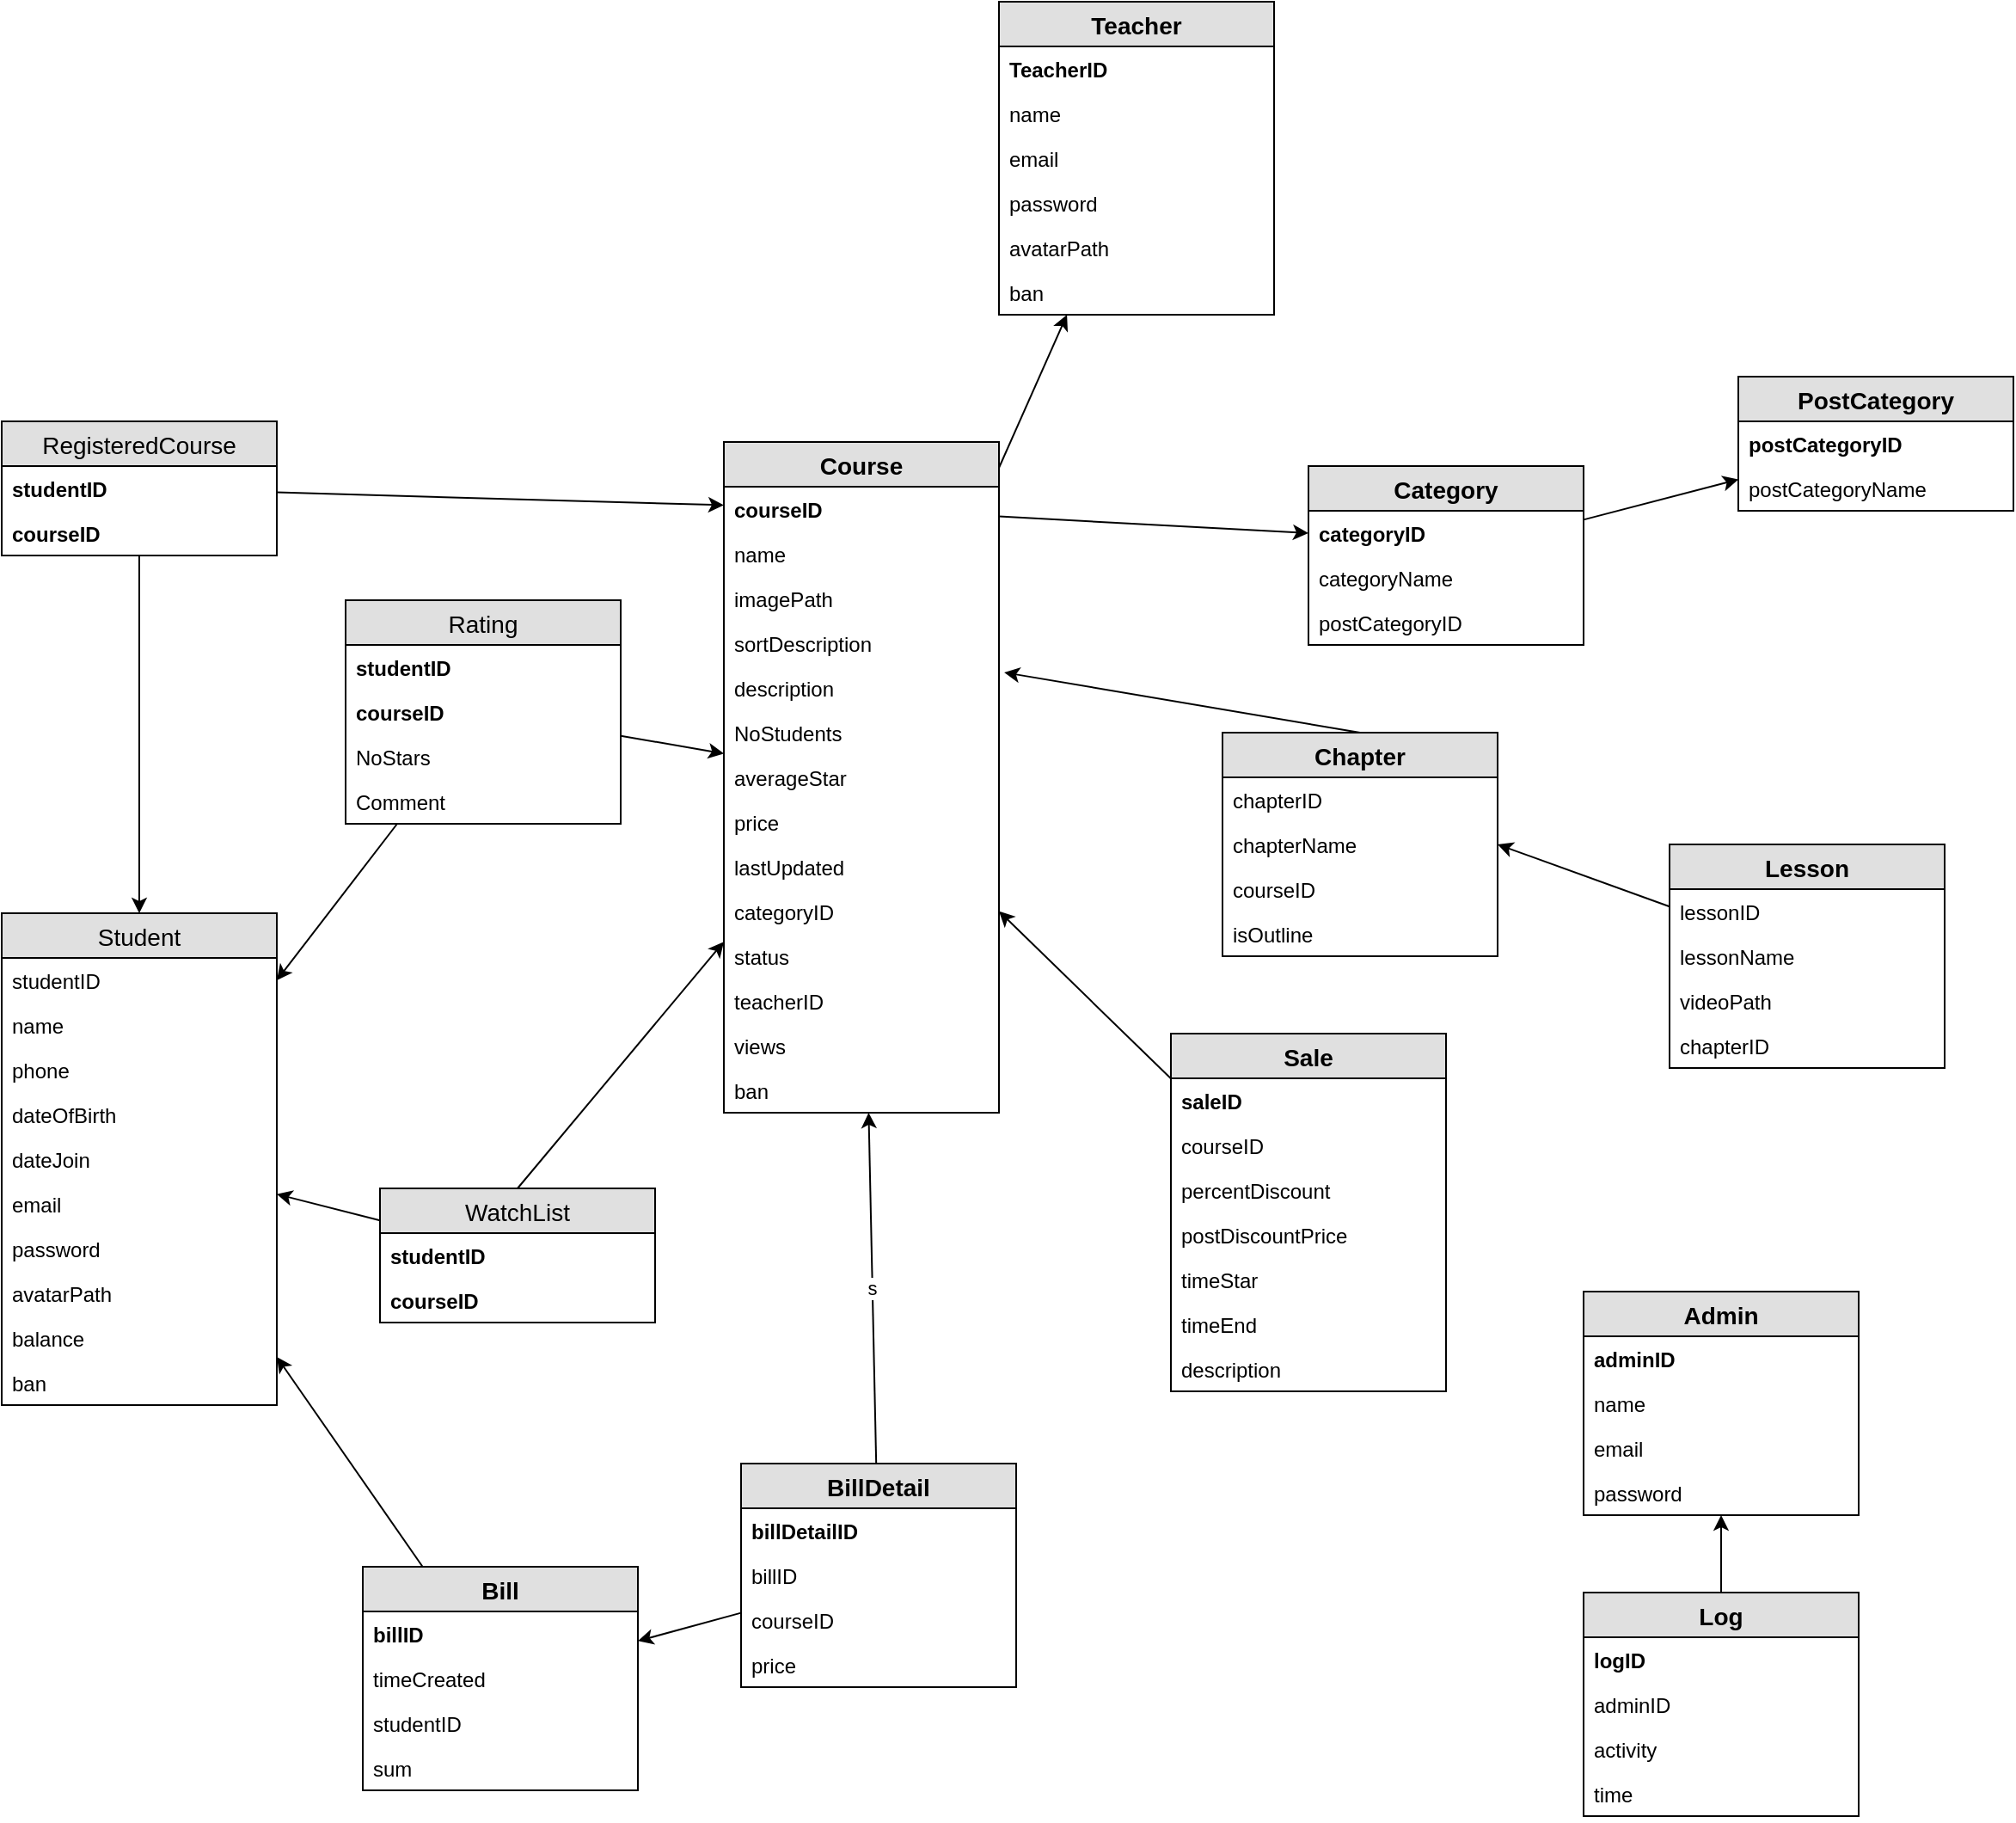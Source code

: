 <mxfile version="12.2.2" type="device" pages="1"><diagram id="BjtOX7Ecw7eZtCW84vaE" name="Page-1"><mxGraphModel dx="1922" dy="1892" grid="1" gridSize="10" guides="1" tooltips="1" connect="1" arrows="1" fold="1" page="1" pageScale="1" pageWidth="850" pageHeight="1100" math="0" shadow="0"><root><mxCell id="0"/><mxCell id="1" parent="0"/><mxCell id="QbO74h6PcBuWM0C75rqb-1" value="Course" style="swimlane;fontStyle=1;childLayout=stackLayout;horizontal=1;startSize=26;fillColor=#e0e0e0;horizontalStack=0;resizeParent=1;resizeParentMax=0;resizeLast=0;collapsible=1;marginBottom=0;swimlaneFillColor=#ffffff;align=center;fontSize=14;" parent="1" vertex="1"><mxGeometry x="290" y="16" width="160" height="390" as="geometry"/></mxCell><mxCell id="QbO74h6PcBuWM0C75rqb-2" value="courseID" style="text;strokeColor=none;fillColor=none;spacingLeft=4;spacingRight=4;overflow=hidden;rotatable=0;points=[[0,0.5],[1,0.5]];portConstraint=eastwest;fontSize=12;fontStyle=1" parent="QbO74h6PcBuWM0C75rqb-1" vertex="1"><mxGeometry y="26" width="160" height="26" as="geometry"/></mxCell><mxCell id="QbO74h6PcBuWM0C75rqb-3" value="name" style="text;strokeColor=none;fillColor=none;spacingLeft=4;spacingRight=4;overflow=hidden;rotatable=0;points=[[0,0.5],[1,0.5]];portConstraint=eastwest;fontSize=12;" parent="QbO74h6PcBuWM0C75rqb-1" vertex="1"><mxGeometry y="52" width="160" height="26" as="geometry"/></mxCell><mxCell id="QbO74h6PcBuWM0C75rqb-4" value="imagePath" style="text;strokeColor=none;fillColor=none;spacingLeft=4;spacingRight=4;overflow=hidden;rotatable=0;points=[[0,0.5],[1,0.5]];portConstraint=eastwest;fontSize=12;" parent="QbO74h6PcBuWM0C75rqb-1" vertex="1"><mxGeometry y="78" width="160" height="26" as="geometry"/></mxCell><mxCell id="QbO74h6PcBuWM0C75rqb-5" value="sortDescription" style="text;strokeColor=none;fillColor=none;spacingLeft=4;spacingRight=4;overflow=hidden;rotatable=0;points=[[0,0.5],[1,0.5]];portConstraint=eastwest;fontSize=12;" parent="QbO74h6PcBuWM0C75rqb-1" vertex="1"><mxGeometry y="104" width="160" height="26" as="geometry"/></mxCell><mxCell id="QbO74h6PcBuWM0C75rqb-6" value="description" style="text;strokeColor=none;fillColor=none;spacingLeft=4;spacingRight=4;overflow=hidden;rotatable=0;points=[[0,0.5],[1,0.5]];portConstraint=eastwest;fontSize=12;" parent="QbO74h6PcBuWM0C75rqb-1" vertex="1"><mxGeometry y="130" width="160" height="26" as="geometry"/></mxCell><mxCell id="QbO74h6PcBuWM0C75rqb-7" value="NoStudents" style="text;strokeColor=none;fillColor=none;spacingLeft=4;spacingRight=4;overflow=hidden;rotatable=0;points=[[0,0.5],[1,0.5]];portConstraint=eastwest;fontSize=12;" parent="QbO74h6PcBuWM0C75rqb-1" vertex="1"><mxGeometry y="156" width="160" height="26" as="geometry"/></mxCell><mxCell id="QbO74h6PcBuWM0C75rqb-21" value="averageStar" style="text;strokeColor=none;fillColor=none;spacingLeft=4;spacingRight=4;overflow=hidden;rotatable=0;points=[[0,0.5],[1,0.5]];portConstraint=eastwest;fontSize=12;" parent="QbO74h6PcBuWM0C75rqb-1" vertex="1"><mxGeometry y="182" width="160" height="26" as="geometry"/></mxCell><mxCell id="QbO74h6PcBuWM0C75rqb-22" value="price" style="text;strokeColor=none;fillColor=none;spacingLeft=4;spacingRight=4;overflow=hidden;rotatable=0;points=[[0,0.5],[1,0.5]];portConstraint=eastwest;fontSize=12;" parent="QbO74h6PcBuWM0C75rqb-1" vertex="1"><mxGeometry y="208" width="160" height="26" as="geometry"/></mxCell><mxCell id="QbO74h6PcBuWM0C75rqb-23" value="lastUpdated" style="text;strokeColor=none;fillColor=none;spacingLeft=4;spacingRight=4;overflow=hidden;rotatable=0;points=[[0,0.5],[1,0.5]];portConstraint=eastwest;fontSize=12;" parent="QbO74h6PcBuWM0C75rqb-1" vertex="1"><mxGeometry y="234" width="160" height="26" as="geometry"/></mxCell><mxCell id="QbO74h6PcBuWM0C75rqb-28" value="categoryID" style="text;strokeColor=none;fillColor=none;spacingLeft=4;spacingRight=4;overflow=hidden;rotatable=0;points=[[0,0.5],[1,0.5]];portConstraint=eastwest;fontSize=12;" parent="QbO74h6PcBuWM0C75rqb-1" vertex="1"><mxGeometry y="260" width="160" height="26" as="geometry"/></mxCell><mxCell id="QbO74h6PcBuWM0C75rqb-75" value="status" style="text;strokeColor=none;fillColor=none;spacingLeft=4;spacingRight=4;overflow=hidden;rotatable=0;points=[[0,0.5],[1,0.5]];portConstraint=eastwest;fontSize=12;" parent="QbO74h6PcBuWM0C75rqb-1" vertex="1"><mxGeometry y="286" width="160" height="26" as="geometry"/></mxCell><mxCell id="0sFJUOGkSL2eZjoK3us1-1" value="teacherID" style="text;strokeColor=none;fillColor=none;spacingLeft=4;spacingRight=4;overflow=hidden;rotatable=0;points=[[0,0.5],[1,0.5]];portConstraint=eastwest;fontSize=12;" parent="QbO74h6PcBuWM0C75rqb-1" vertex="1"><mxGeometry y="312" width="160" height="26" as="geometry"/></mxCell><mxCell id="Gz4RFf3WGkretTzRUG_r-1" value="views" style="text;strokeColor=none;fillColor=none;spacingLeft=4;spacingRight=4;overflow=hidden;rotatable=0;points=[[0,0.5],[1,0.5]];portConstraint=eastwest;fontSize=12;" parent="QbO74h6PcBuWM0C75rqb-1" vertex="1"><mxGeometry y="338" width="160" height="26" as="geometry"/></mxCell><mxCell id="CBer4gzHRK5CU6KNYX0P-2" value="ban" style="text;strokeColor=none;fillColor=none;spacingLeft=4;spacingRight=4;overflow=hidden;rotatable=0;points=[[0,0.5],[1,0.5]];portConstraint=eastwest;fontSize=12;" vertex="1" parent="QbO74h6PcBuWM0C75rqb-1"><mxGeometry y="364" width="160" height="26" as="geometry"/></mxCell><mxCell id="QbO74h6PcBuWM0C75rqb-24" value="Category" style="swimlane;fontStyle=1;childLayout=stackLayout;horizontal=1;startSize=26;fillColor=#e0e0e0;horizontalStack=0;resizeParent=1;resizeParentMax=0;resizeLast=0;collapsible=1;marginBottom=0;swimlaneFillColor=#ffffff;align=center;fontSize=14;" parent="1" vertex="1"><mxGeometry x="630" y="30" width="160" height="104" as="geometry"/></mxCell><mxCell id="QbO74h6PcBuWM0C75rqb-25" value="categoryID" style="text;strokeColor=none;fillColor=none;spacingLeft=4;spacingRight=4;overflow=hidden;rotatable=0;points=[[0,0.5],[1,0.5]];portConstraint=eastwest;fontSize=12;fontStyle=1" parent="QbO74h6PcBuWM0C75rqb-24" vertex="1"><mxGeometry y="26" width="160" height="26" as="geometry"/></mxCell><mxCell id="QbO74h6PcBuWM0C75rqb-26" value="categoryName" style="text;strokeColor=none;fillColor=none;spacingLeft=4;spacingRight=4;overflow=hidden;rotatable=0;points=[[0,0.5],[1,0.5]];portConstraint=eastwest;fontSize=12;" parent="QbO74h6PcBuWM0C75rqb-24" vertex="1"><mxGeometry y="52" width="160" height="26" as="geometry"/></mxCell><mxCell id="_YXeD7EzH2MAXko3dllS-5" value="postCategoryID" style="text;strokeColor=none;fillColor=none;spacingLeft=4;spacingRight=4;overflow=hidden;rotatable=0;points=[[0,0.5],[1,0.5]];portConstraint=eastwest;fontSize=12;fontStyle=0" parent="QbO74h6PcBuWM0C75rqb-24" vertex="1"><mxGeometry y="78" width="160" height="26" as="geometry"/></mxCell><mxCell id="QbO74h6PcBuWM0C75rqb-29" value="" style="endArrow=classic;html=1;entryX=0;entryY=0.5;entryDx=0;entryDy=0;" parent="1" source="QbO74h6PcBuWM0C75rqb-2" target="QbO74h6PcBuWM0C75rqb-25" edge="1"><mxGeometry width="50" height="50" relative="1" as="geometry"><mxPoint x="10" y="430" as="sourcePoint"/><mxPoint x="60" y="380" as="targetPoint"/></mxGeometry></mxCell><mxCell id="QbO74h6PcBuWM0C75rqb-30" value="Lesson" style="swimlane;fontStyle=1;childLayout=stackLayout;horizontal=1;startSize=26;fillColor=#e0e0e0;horizontalStack=0;resizeParent=1;resizeParentMax=0;resizeLast=0;collapsible=1;marginBottom=0;swimlaneFillColor=#ffffff;align=center;fontSize=14;" parent="1" vertex="1"><mxGeometry x="840" y="250" width="160" height="130" as="geometry"/></mxCell><mxCell id="QbO74h6PcBuWM0C75rqb-31" value="lessonID" style="text;strokeColor=none;fillColor=none;spacingLeft=4;spacingRight=4;overflow=hidden;rotatable=0;points=[[0,0.5],[1,0.5]];portConstraint=eastwest;fontSize=12;" parent="QbO74h6PcBuWM0C75rqb-30" vertex="1"><mxGeometry y="26" width="160" height="26" as="geometry"/></mxCell><mxCell id="QbO74h6PcBuWM0C75rqb-33" value="lessonName" style="text;strokeColor=none;fillColor=none;spacingLeft=4;spacingRight=4;overflow=hidden;rotatable=0;points=[[0,0.5],[1,0.5]];portConstraint=eastwest;fontSize=12;" parent="QbO74h6PcBuWM0C75rqb-30" vertex="1"><mxGeometry y="52" width="160" height="26" as="geometry"/></mxCell><mxCell id="o0iuP3jE3Crp00JVbzxX-5" value="videoPath" style="text;strokeColor=none;fillColor=none;spacingLeft=4;spacingRight=4;overflow=hidden;rotatable=0;points=[[0,0.5],[1,0.5]];portConstraint=eastwest;fontSize=12;" parent="QbO74h6PcBuWM0C75rqb-30" vertex="1"><mxGeometry y="78" width="160" height="26" as="geometry"/></mxCell><mxCell id="QbO74h6PcBuWM0C75rqb-42" value="chapterID" style="text;strokeColor=none;fillColor=none;spacingLeft=4;spacingRight=4;overflow=hidden;rotatable=0;points=[[0,0.5],[1,0.5]];portConstraint=eastwest;fontSize=12;" parent="QbO74h6PcBuWM0C75rqb-30" vertex="1"><mxGeometry y="104" width="160" height="26" as="geometry"/></mxCell><mxCell id="QbO74h6PcBuWM0C75rqb-35" value="Chapter" style="swimlane;fontStyle=1;childLayout=stackLayout;horizontal=1;startSize=26;fillColor=#e0e0e0;horizontalStack=0;resizeParent=1;resizeParentMax=0;resizeLast=0;collapsible=1;marginBottom=0;swimlaneFillColor=#ffffff;align=center;fontSize=14;" parent="1" vertex="1"><mxGeometry x="580" y="185" width="160" height="130" as="geometry"/></mxCell><mxCell id="QbO74h6PcBuWM0C75rqb-36" value="chapterID" style="text;strokeColor=none;fillColor=none;spacingLeft=4;spacingRight=4;overflow=hidden;rotatable=0;points=[[0,0.5],[1,0.5]];portConstraint=eastwest;fontSize=12;" parent="QbO74h6PcBuWM0C75rqb-35" vertex="1"><mxGeometry y="26" width="160" height="26" as="geometry"/></mxCell><mxCell id="QbO74h6PcBuWM0C75rqb-37" value="chapterName" style="text;strokeColor=none;fillColor=none;spacingLeft=4;spacingRight=4;overflow=hidden;rotatable=0;points=[[0,0.5],[1,0.5]];portConstraint=eastwest;fontSize=12;" parent="QbO74h6PcBuWM0C75rqb-35" vertex="1"><mxGeometry y="52" width="160" height="26" as="geometry"/></mxCell><mxCell id="QbO74h6PcBuWM0C75rqb-43" value="courseID" style="text;strokeColor=none;fillColor=none;spacingLeft=4;spacingRight=4;overflow=hidden;rotatable=0;points=[[0,0.5],[1,0.5]];portConstraint=eastwest;fontSize=12;" parent="QbO74h6PcBuWM0C75rqb-35" vertex="1"><mxGeometry y="78" width="160" height="26" as="geometry"/></mxCell><mxCell id="QbO74h6PcBuWM0C75rqb-38" value="isOutline" style="text;strokeColor=none;fillColor=none;spacingLeft=4;spacingRight=4;overflow=hidden;rotatable=0;points=[[0,0.5],[1,0.5]];portConstraint=eastwest;fontSize=12;" parent="QbO74h6PcBuWM0C75rqb-35" vertex="1"><mxGeometry y="104" width="160" height="26" as="geometry"/></mxCell><mxCell id="QbO74h6PcBuWM0C75rqb-40" value="" style="endArrow=classic;html=1;entryX=1.019;entryY=1.154;entryDx=0;entryDy=0;entryPerimeter=0;exitX=0.5;exitY=0;exitDx=0;exitDy=0;" parent="1" source="QbO74h6PcBuWM0C75rqb-35" target="QbO74h6PcBuWM0C75rqb-5" edge="1"><mxGeometry width="50" height="50" relative="1" as="geometry"><mxPoint x="310" y="510" as="sourcePoint"/><mxPoint x="360" y="460" as="targetPoint"/></mxGeometry></mxCell><mxCell id="QbO74h6PcBuWM0C75rqb-44" value="" style="endArrow=classic;html=1;entryX=1;entryY=0.5;entryDx=0;entryDy=0;" parent="1" source="QbO74h6PcBuWM0C75rqb-30" target="QbO74h6PcBuWM0C75rqb-37" edge="1"><mxGeometry width="50" height="50" relative="1" as="geometry"><mxPoint x="730" y="520" as="sourcePoint"/><mxPoint x="780" y="470" as="targetPoint"/></mxGeometry></mxCell><mxCell id="QbO74h6PcBuWM0C75rqb-45" value="Student" style="swimlane;fontStyle=0;childLayout=stackLayout;horizontal=1;startSize=26;fillColor=#e0e0e0;horizontalStack=0;resizeParent=1;resizeParentMax=0;resizeLast=0;collapsible=1;marginBottom=0;swimlaneFillColor=#ffffff;align=center;fontSize=14;" parent="1" vertex="1"><mxGeometry x="-130" y="290" width="160" height="286" as="geometry"/></mxCell><mxCell id="QbO74h6PcBuWM0C75rqb-46" value="studentID" style="text;strokeColor=none;fillColor=none;spacingLeft=4;spacingRight=4;overflow=hidden;rotatable=0;points=[[0,0.5],[1,0.5]];portConstraint=eastwest;fontSize=12;fontStyle=0" parent="QbO74h6PcBuWM0C75rqb-45" vertex="1"><mxGeometry y="26" width="160" height="26" as="geometry"/></mxCell><mxCell id="QbO74h6PcBuWM0C75rqb-54" value="name" style="text;strokeColor=none;fillColor=none;spacingLeft=4;spacingRight=4;overflow=hidden;rotatable=0;points=[[0,0.5],[1,0.5]];portConstraint=eastwest;fontSize=12;" parent="QbO74h6PcBuWM0C75rqb-45" vertex="1"><mxGeometry y="52" width="160" height="26" as="geometry"/></mxCell><mxCell id="AIcG3RmqjicMgdPF1wDT-1" value="phone" style="text;strokeColor=none;fillColor=none;spacingLeft=4;spacingRight=4;overflow=hidden;rotatable=0;points=[[0,0.5],[1,0.5]];portConstraint=eastwest;fontSize=12;" parent="QbO74h6PcBuWM0C75rqb-45" vertex="1"><mxGeometry y="78" width="160" height="26" as="geometry"/></mxCell><mxCell id="AIcG3RmqjicMgdPF1wDT-2" value="dateOfBirth" style="text;strokeColor=none;fillColor=none;spacingLeft=4;spacingRight=4;overflow=hidden;rotatable=0;points=[[0,0.5],[1,0.5]];portConstraint=eastwest;fontSize=12;" parent="QbO74h6PcBuWM0C75rqb-45" vertex="1"><mxGeometry y="104" width="160" height="26" as="geometry"/></mxCell><mxCell id="AIcG3RmqjicMgdPF1wDT-3" value="dateJoin" style="text;strokeColor=none;fillColor=none;spacingLeft=4;spacingRight=4;overflow=hidden;rotatable=0;points=[[0,0.5],[1,0.5]];portConstraint=eastwest;fontSize=12;" parent="QbO74h6PcBuWM0C75rqb-45" vertex="1"><mxGeometry y="130" width="160" height="26" as="geometry"/></mxCell><mxCell id="QbO74h6PcBuWM0C75rqb-47" value="email" style="text;strokeColor=none;fillColor=none;spacingLeft=4;spacingRight=4;overflow=hidden;rotatable=0;points=[[0,0.5],[1,0.5]];portConstraint=eastwest;fontSize=12;" parent="QbO74h6PcBuWM0C75rqb-45" vertex="1"><mxGeometry y="156" width="160" height="26" as="geometry"/></mxCell><mxCell id="QbO74h6PcBuWM0C75rqb-48" value="password" style="text;strokeColor=none;fillColor=none;spacingLeft=4;spacingRight=4;overflow=hidden;rotatable=0;points=[[0,0.5],[1,0.5]];portConstraint=eastwest;fontSize=12;" parent="QbO74h6PcBuWM0C75rqb-45" vertex="1"><mxGeometry y="182" width="160" height="26" as="geometry"/></mxCell><mxCell id="QbO74h6PcBuWM0C75rqb-88" value="avatarPath" style="text;strokeColor=none;fillColor=none;spacingLeft=4;spacingRight=4;overflow=hidden;rotatable=0;points=[[0,0.5],[1,0.5]];portConstraint=eastwest;fontSize=12;" parent="QbO74h6PcBuWM0C75rqb-45" vertex="1"><mxGeometry y="208" width="160" height="26" as="geometry"/></mxCell><mxCell id="QbO74h6PcBuWM0C75rqb-77" value="balance" style="text;strokeColor=none;fillColor=none;spacingLeft=4;spacingRight=4;overflow=hidden;rotatable=0;points=[[0,0.5],[1,0.5]];portConstraint=eastwest;fontSize=12;" parent="QbO74h6PcBuWM0C75rqb-45" vertex="1"><mxGeometry y="234" width="160" height="26" as="geometry"/></mxCell><mxCell id="CBer4gzHRK5CU6KNYX0P-1" value="ban" style="text;strokeColor=none;fillColor=none;spacingLeft=4;spacingRight=4;overflow=hidden;rotatable=0;points=[[0,0.5],[1,0.5]];portConstraint=eastwest;fontSize=12;" vertex="1" parent="QbO74h6PcBuWM0C75rqb-45"><mxGeometry y="260" width="160" height="26" as="geometry"/></mxCell><mxCell id="QbO74h6PcBuWM0C75rqb-49" value="RegisteredCourse" style="swimlane;fontStyle=0;childLayout=stackLayout;horizontal=1;startSize=26;fillColor=#e0e0e0;horizontalStack=0;resizeParent=1;resizeParentMax=0;resizeLast=0;collapsible=1;marginBottom=0;swimlaneFillColor=#ffffff;align=center;fontSize=14;" parent="1" vertex="1"><mxGeometry x="-130" y="4" width="160" height="78" as="geometry"/></mxCell><mxCell id="QbO74h6PcBuWM0C75rqb-50" value="studentID" style="text;strokeColor=none;fillColor=none;spacingLeft=4;spacingRight=4;overflow=hidden;rotatable=0;points=[[0,0.5],[1,0.5]];portConstraint=eastwest;fontSize=12;fontStyle=1" parent="QbO74h6PcBuWM0C75rqb-49" vertex="1"><mxGeometry y="26" width="160" height="26" as="geometry"/></mxCell><mxCell id="QbO74h6PcBuWM0C75rqb-51" value="courseID" style="text;strokeColor=none;fillColor=none;spacingLeft=4;spacingRight=4;overflow=hidden;rotatable=0;points=[[0,0.5],[1,0.5]];portConstraint=eastwest;fontSize=12;fontStyle=1" parent="QbO74h6PcBuWM0C75rqb-49" vertex="1"><mxGeometry y="52" width="160" height="26" as="geometry"/></mxCell><mxCell id="QbO74h6PcBuWM0C75rqb-56" value="" style="endArrow=classic;html=1;" parent="1" source="QbO74h6PcBuWM0C75rqb-49" target="QbO74h6PcBuWM0C75rqb-45" edge="1"><mxGeometry width="50" height="50" relative="1" as="geometry"><mxPoint x="-40" y="300" as="sourcePoint"/><mxPoint x="10" y="250" as="targetPoint"/></mxGeometry></mxCell><mxCell id="QbO74h6PcBuWM0C75rqb-57" value="" style="endArrow=classic;html=1;" parent="1" source="QbO74h6PcBuWM0C75rqb-50" target="QbO74h6PcBuWM0C75rqb-2" edge="1"><mxGeometry width="50" height="50" relative="1" as="geometry"><mxPoint x="-210" y="250" as="sourcePoint"/><mxPoint x="-160" y="200" as="targetPoint"/></mxGeometry></mxCell><mxCell id="QbO74h6PcBuWM0C75rqb-60" value="WatchList" style="swimlane;fontStyle=0;childLayout=stackLayout;horizontal=1;startSize=26;fillColor=#e0e0e0;horizontalStack=0;resizeParent=1;resizeParentMax=0;resizeLast=0;collapsible=1;marginBottom=0;swimlaneFillColor=#ffffff;align=center;fontSize=14;" parent="1" vertex="1"><mxGeometry x="90" y="450" width="160" height="78" as="geometry"/></mxCell><mxCell id="QbO74h6PcBuWM0C75rqb-61" value="studentID" style="text;strokeColor=none;fillColor=none;spacingLeft=4;spacingRight=4;overflow=hidden;rotatable=0;points=[[0,0.5],[1,0.5]];portConstraint=eastwest;fontSize=12;fontStyle=1" parent="QbO74h6PcBuWM0C75rqb-60" vertex="1"><mxGeometry y="26" width="160" height="26" as="geometry"/></mxCell><mxCell id="QbO74h6PcBuWM0C75rqb-62" value="courseID" style="text;strokeColor=none;fillColor=none;spacingLeft=4;spacingRight=4;overflow=hidden;rotatable=0;points=[[0,0.5],[1,0.5]];portConstraint=eastwest;fontSize=12;fontStyle=1" parent="QbO74h6PcBuWM0C75rqb-60" vertex="1"><mxGeometry y="52" width="160" height="26" as="geometry"/></mxCell><mxCell id="QbO74h6PcBuWM0C75rqb-64" value="" style="endArrow=classic;html=1;" parent="1" source="QbO74h6PcBuWM0C75rqb-60" target="QbO74h6PcBuWM0C75rqb-45" edge="1"><mxGeometry width="50" height="50" relative="1" as="geometry"><mxPoint x="30" y="600" as="sourcePoint"/><mxPoint x="80" y="550" as="targetPoint"/></mxGeometry></mxCell><mxCell id="QbO74h6PcBuWM0C75rqb-65" value="" style="endArrow=classic;html=1;exitX=0.5;exitY=0;exitDx=0;exitDy=0;" parent="1" source="QbO74h6PcBuWM0C75rqb-60" target="QbO74h6PcBuWM0C75rqb-1" edge="1"><mxGeometry width="50" height="50" relative="1" as="geometry"><mxPoint x="-30" y="660" as="sourcePoint"/><mxPoint x="20" y="610" as="targetPoint"/></mxGeometry></mxCell><mxCell id="QbO74h6PcBuWM0C75rqb-68" value="Sale" style="swimlane;fontStyle=1;childLayout=stackLayout;horizontal=1;startSize=26;fillColor=#e0e0e0;horizontalStack=0;resizeParent=1;resizeParentMax=0;resizeLast=0;collapsible=1;marginBottom=0;swimlaneFillColor=#ffffff;align=center;fontSize=14;" parent="1" vertex="1"><mxGeometry x="550" y="360" width="160" height="208" as="geometry"/></mxCell><mxCell id="QbO74h6PcBuWM0C75rqb-69" value="saleID" style="text;strokeColor=none;fillColor=none;spacingLeft=4;spacingRight=4;overflow=hidden;rotatable=0;points=[[0,0.5],[1,0.5]];portConstraint=eastwest;fontSize=12;fontStyle=1" parent="QbO74h6PcBuWM0C75rqb-68" vertex="1"><mxGeometry y="26" width="160" height="26" as="geometry"/></mxCell><mxCell id="QbO74h6PcBuWM0C75rqb-70" value="courseID" style="text;strokeColor=none;fillColor=none;spacingLeft=4;spacingRight=4;overflow=hidden;rotatable=0;points=[[0,0.5],[1,0.5]];portConstraint=eastwest;fontSize=12;" parent="QbO74h6PcBuWM0C75rqb-68" vertex="1"><mxGeometry y="52" width="160" height="26" as="geometry"/></mxCell><mxCell id="QbO74h6PcBuWM0C75rqb-71" value="percentDiscount" style="text;strokeColor=none;fillColor=none;spacingLeft=4;spacingRight=4;overflow=hidden;rotatable=0;points=[[0,0.5],[1,0.5]];portConstraint=eastwest;fontSize=12;" parent="QbO74h6PcBuWM0C75rqb-68" vertex="1"><mxGeometry y="78" width="160" height="26" as="geometry"/></mxCell><mxCell id="QbO74h6PcBuWM0C75rqb-72" value="postDiscountPrice" style="text;strokeColor=none;fillColor=none;spacingLeft=4;spacingRight=4;overflow=hidden;rotatable=0;points=[[0,0.5],[1,0.5]];portConstraint=eastwest;fontSize=12;" parent="QbO74h6PcBuWM0C75rqb-68" vertex="1"><mxGeometry y="104" width="160" height="26" as="geometry"/></mxCell><mxCell id="QbO74h6PcBuWM0C75rqb-73" value="timeStar" style="text;strokeColor=none;fillColor=none;spacingLeft=4;spacingRight=4;overflow=hidden;rotatable=0;points=[[0,0.5],[1,0.5]];portConstraint=eastwest;fontSize=12;" parent="QbO74h6PcBuWM0C75rqb-68" vertex="1"><mxGeometry y="130" width="160" height="26" as="geometry"/></mxCell><mxCell id="o0iuP3jE3Crp00JVbzxX-4" value="timeEnd" style="text;strokeColor=none;fillColor=none;spacingLeft=4;spacingRight=4;overflow=hidden;rotatable=0;points=[[0,0.5],[1,0.5]];portConstraint=eastwest;fontSize=12;" parent="QbO74h6PcBuWM0C75rqb-68" vertex="1"><mxGeometry y="156" width="160" height="26" as="geometry"/></mxCell><mxCell id="o0iuP3jE3Crp00JVbzxX-3" value="description" style="text;strokeColor=none;fillColor=none;spacingLeft=4;spacingRight=4;overflow=hidden;rotatable=0;points=[[0,0.5],[1,0.5]];portConstraint=eastwest;fontSize=12;" parent="QbO74h6PcBuWM0C75rqb-68" vertex="1"><mxGeometry y="182" width="160" height="26" as="geometry"/></mxCell><mxCell id="QbO74h6PcBuWM0C75rqb-78" value="Bill" style="swimlane;fontStyle=1;childLayout=stackLayout;horizontal=1;startSize=26;fillColor=#e0e0e0;horizontalStack=0;resizeParent=1;resizeParentMax=0;resizeLast=0;collapsible=1;marginBottom=0;swimlaneFillColor=#ffffff;align=center;fontSize=14;" parent="1" vertex="1"><mxGeometry x="80" y="670" width="160" height="130" as="geometry"/></mxCell><mxCell id="QbO74h6PcBuWM0C75rqb-79" value="billID" style="text;strokeColor=none;fillColor=none;spacingLeft=4;spacingRight=4;overflow=hidden;rotatable=0;points=[[0,0.5],[1,0.5]];portConstraint=eastwest;fontSize=12;fontStyle=1" parent="QbO74h6PcBuWM0C75rqb-78" vertex="1"><mxGeometry y="26" width="160" height="26" as="geometry"/></mxCell><mxCell id="QbO74h6PcBuWM0C75rqb-92" value="timeCreated" style="text;strokeColor=none;fillColor=none;spacingLeft=4;spacingRight=4;overflow=hidden;rotatable=0;points=[[0,0.5],[1,0.5]];portConstraint=eastwest;fontSize=12;" parent="QbO74h6PcBuWM0C75rqb-78" vertex="1"><mxGeometry y="52" width="160" height="26" as="geometry"/></mxCell><mxCell id="QbO74h6PcBuWM0C75rqb-90" value="studentID" style="text;strokeColor=none;fillColor=none;spacingLeft=4;spacingRight=4;overflow=hidden;rotatable=0;points=[[0,0.5],[1,0.5]];portConstraint=eastwest;fontSize=12;" parent="QbO74h6PcBuWM0C75rqb-78" vertex="1"><mxGeometry y="78" width="160" height="26" as="geometry"/></mxCell><mxCell id="QbO74h6PcBuWM0C75rqb-81" value="sum" style="text;strokeColor=none;fillColor=none;spacingLeft=4;spacingRight=4;overflow=hidden;rotatable=0;points=[[0,0.5],[1,0.5]];portConstraint=eastwest;fontSize=12;" parent="QbO74h6PcBuWM0C75rqb-78" vertex="1"><mxGeometry y="104" width="160" height="26" as="geometry"/></mxCell><mxCell id="QbO74h6PcBuWM0C75rqb-82" value="BillDetail" style="swimlane;fontStyle=1;childLayout=stackLayout;horizontal=1;startSize=26;fillColor=#e0e0e0;horizontalStack=0;resizeParent=1;resizeParentMax=0;resizeLast=0;collapsible=1;marginBottom=0;swimlaneFillColor=#ffffff;align=center;fontSize=14;" parent="1" vertex="1"><mxGeometry x="300" y="610" width="160" height="130" as="geometry"/></mxCell><mxCell id="QbO74h6PcBuWM0C75rqb-83" value="billDetailID" style="text;strokeColor=none;fillColor=none;spacingLeft=4;spacingRight=4;overflow=hidden;rotatable=0;points=[[0,0.5],[1,0.5]];portConstraint=eastwest;fontSize=12;fontStyle=1" parent="QbO74h6PcBuWM0C75rqb-82" vertex="1"><mxGeometry y="26" width="160" height="26" as="geometry"/></mxCell><mxCell id="_4IjoEx0vls4ha3UeZBi-29" value="billID" style="text;strokeColor=none;fillColor=none;spacingLeft=4;spacingRight=4;overflow=hidden;rotatable=0;points=[[0,0.5],[1,0.5]];portConstraint=eastwest;fontSize=12;" parent="QbO74h6PcBuWM0C75rqb-82" vertex="1"><mxGeometry y="52" width="160" height="26" as="geometry"/></mxCell><mxCell id="QbO74h6PcBuWM0C75rqb-85" value="courseID" style="text;strokeColor=none;fillColor=none;spacingLeft=4;spacingRight=4;overflow=hidden;rotatable=0;points=[[0,0.5],[1,0.5]];portConstraint=eastwest;fontSize=12;" parent="QbO74h6PcBuWM0C75rqb-82" vertex="1"><mxGeometry y="78" width="160" height="26" as="geometry"/></mxCell><mxCell id="QbO74h6PcBuWM0C75rqb-94" value="price" style="text;strokeColor=none;fillColor=none;spacingLeft=4;spacingRight=4;overflow=hidden;rotatable=0;points=[[0,0.5],[1,0.5]];portConstraint=eastwest;fontSize=12;" parent="QbO74h6PcBuWM0C75rqb-82" vertex="1"><mxGeometry y="104" width="160" height="26" as="geometry"/></mxCell><mxCell id="QbO74h6PcBuWM0C75rqb-93" value="" style="endArrow=classic;html=1;" parent="1" source="QbO74h6PcBuWM0C75rqb-78" target="QbO74h6PcBuWM0C75rqb-45" edge="1"><mxGeometry width="50" height="50" relative="1" as="geometry"><mxPoint x="-110" y="590" as="sourcePoint"/><mxPoint x="-60" y="540" as="targetPoint"/></mxGeometry></mxCell><mxCell id="_4IjoEx0vls4ha3UeZBi-1" value="Rating" style="swimlane;fontStyle=0;childLayout=stackLayout;horizontal=1;startSize=26;fillColor=#e0e0e0;horizontalStack=0;resizeParent=1;resizeParentMax=0;resizeLast=0;collapsible=1;marginBottom=0;swimlaneFillColor=#ffffff;align=center;fontSize=14;" parent="1" vertex="1"><mxGeometry x="70" y="108" width="160" height="130" as="geometry"/></mxCell><mxCell id="_4IjoEx0vls4ha3UeZBi-2" value="studentID" style="text;strokeColor=none;fillColor=none;spacingLeft=4;spacingRight=4;overflow=hidden;rotatable=0;points=[[0,0.5],[1,0.5]];portConstraint=eastwest;fontSize=12;fontStyle=1" parent="_4IjoEx0vls4ha3UeZBi-1" vertex="1"><mxGeometry y="26" width="160" height="26" as="geometry"/></mxCell><mxCell id="_4IjoEx0vls4ha3UeZBi-3" value="courseID" style="text;strokeColor=none;fillColor=none;spacingLeft=4;spacingRight=4;overflow=hidden;rotatable=0;points=[[0,0.5],[1,0.5]];portConstraint=eastwest;fontSize=12;fontStyle=1" parent="_4IjoEx0vls4ha3UeZBi-1" vertex="1"><mxGeometry y="52" width="160" height="26" as="geometry"/></mxCell><mxCell id="_4IjoEx0vls4ha3UeZBi-4" value="NoStars" style="text;strokeColor=none;fillColor=none;spacingLeft=4;spacingRight=4;overflow=hidden;rotatable=0;points=[[0,0.5],[1,0.5]];portConstraint=eastwest;fontSize=12;" parent="_4IjoEx0vls4ha3UeZBi-1" vertex="1"><mxGeometry y="78" width="160" height="26" as="geometry"/></mxCell><mxCell id="_4IjoEx0vls4ha3UeZBi-5" value="Comment" style="text;strokeColor=none;fillColor=none;spacingLeft=4;spacingRight=4;overflow=hidden;rotatable=0;points=[[0,0.5],[1,0.5]];portConstraint=eastwest;fontSize=12;" parent="_4IjoEx0vls4ha3UeZBi-1" vertex="1"><mxGeometry y="104" width="160" height="26" as="geometry"/></mxCell><mxCell id="_4IjoEx0vls4ha3UeZBi-6" value="" style="endArrow=classic;html=1;" parent="1" source="_4IjoEx0vls4ha3UeZBi-1" target="QbO74h6PcBuWM0C75rqb-45" edge="1"><mxGeometry width="50" height="50" relative="1" as="geometry"><mxPoint x="-40" y="144" as="sourcePoint"/><mxPoint x="-40" y="300" as="targetPoint"/></mxGeometry></mxCell><mxCell id="_4IjoEx0vls4ha3UeZBi-7" value="" style="endArrow=classic;html=1;" parent="1" source="_4IjoEx0vls4ha3UeZBi-1" target="QbO74h6PcBuWM0C75rqb-1" edge="1"><mxGeometry width="50" height="50" relative="1" as="geometry"><mxPoint x="101.176" y="248" as="sourcePoint"/><mxPoint x="40" y="315.6" as="targetPoint"/></mxGeometry></mxCell><mxCell id="_4IjoEx0vls4ha3UeZBi-8" value="Teacher" style="swimlane;fontStyle=1;childLayout=stackLayout;horizontal=1;startSize=26;fillColor=#e0e0e0;horizontalStack=0;resizeParent=1;resizeParentMax=0;resizeLast=0;collapsible=1;marginBottom=0;swimlaneFillColor=#ffffff;align=center;fontSize=14;" parent="1" vertex="1"><mxGeometry x="450" y="-240" width="160" height="182" as="geometry"/></mxCell><mxCell id="_4IjoEx0vls4ha3UeZBi-9" value="TeacherID" style="text;strokeColor=none;fillColor=none;spacingLeft=4;spacingRight=4;overflow=hidden;rotatable=0;points=[[0,0.5],[1,0.5]];portConstraint=eastwest;fontSize=12;fontStyle=1" parent="_4IjoEx0vls4ha3UeZBi-8" vertex="1"><mxGeometry y="26" width="160" height="26" as="geometry"/></mxCell><mxCell id="_4IjoEx0vls4ha3UeZBi-10" value="name" style="text;strokeColor=none;fillColor=none;spacingLeft=4;spacingRight=4;overflow=hidden;rotatable=0;points=[[0,0.5],[1,0.5]];portConstraint=eastwest;fontSize=12;" parent="_4IjoEx0vls4ha3UeZBi-8" vertex="1"><mxGeometry y="52" width="160" height="26" as="geometry"/></mxCell><mxCell id="_4IjoEx0vls4ha3UeZBi-11" value="email" style="text;strokeColor=none;fillColor=none;spacingLeft=4;spacingRight=4;overflow=hidden;rotatable=0;points=[[0,0.5],[1,0.5]];portConstraint=eastwest;fontSize=12;" parent="_4IjoEx0vls4ha3UeZBi-8" vertex="1"><mxGeometry y="78" width="160" height="26" as="geometry"/></mxCell><mxCell id="_4IjoEx0vls4ha3UeZBi-12" value="password" style="text;strokeColor=none;fillColor=none;spacingLeft=4;spacingRight=4;overflow=hidden;rotatable=0;points=[[0,0.5],[1,0.5]];portConstraint=eastwest;fontSize=12;" parent="_4IjoEx0vls4ha3UeZBi-8" vertex="1"><mxGeometry y="104" width="160" height="26" as="geometry"/></mxCell><mxCell id="_4IjoEx0vls4ha3UeZBi-13" value="avatarPath" style="text;strokeColor=none;fillColor=none;spacingLeft=4;spacingRight=4;overflow=hidden;rotatable=0;points=[[0,0.5],[1,0.5]];portConstraint=eastwest;fontSize=12;" parent="_4IjoEx0vls4ha3UeZBi-8" vertex="1"><mxGeometry y="130" width="160" height="26" as="geometry"/></mxCell><mxCell id="CBer4gzHRK5CU6KNYX0P-3" value="ban" style="text;strokeColor=none;fillColor=none;spacingLeft=4;spacingRight=4;overflow=hidden;rotatable=0;points=[[0,0.5],[1,0.5]];portConstraint=eastwest;fontSize=12;" vertex="1" parent="_4IjoEx0vls4ha3UeZBi-8"><mxGeometry y="156" width="160" height="26" as="geometry"/></mxCell><mxCell id="_4IjoEx0vls4ha3UeZBi-16" value="" style="endArrow=classic;html=1;" parent="1" source="QbO74h6PcBuWM0C75rqb-1" target="_4IjoEx0vls4ha3UeZBi-8" edge="1"><mxGeometry width="50" height="50" relative="1" as="geometry"><mxPoint x="160" y="-20" as="sourcePoint"/><mxPoint x="210" y="-70" as="targetPoint"/></mxGeometry></mxCell><mxCell id="_4IjoEx0vls4ha3UeZBi-17" value="Admin" style="swimlane;fontStyle=1;childLayout=stackLayout;horizontal=1;startSize=26;fillColor=#e0e0e0;horizontalStack=0;resizeParent=1;resizeParentMax=0;resizeLast=0;collapsible=1;marginBottom=0;swimlaneFillColor=#ffffff;align=center;fontSize=14;" parent="1" vertex="1"><mxGeometry x="790" y="510" width="160" height="130" as="geometry"/></mxCell><mxCell id="_4IjoEx0vls4ha3UeZBi-18" value="adminID" style="text;strokeColor=none;fillColor=none;spacingLeft=4;spacingRight=4;overflow=hidden;rotatable=0;points=[[0,0.5],[1,0.5]];portConstraint=eastwest;fontSize=12;fontStyle=1" parent="_4IjoEx0vls4ha3UeZBi-17" vertex="1"><mxGeometry y="26" width="160" height="26" as="geometry"/></mxCell><mxCell id="_4IjoEx0vls4ha3UeZBi-19" value="name" style="text;strokeColor=none;fillColor=none;spacingLeft=4;spacingRight=4;overflow=hidden;rotatable=0;points=[[0,0.5],[1,0.5]];portConstraint=eastwest;fontSize=12;" parent="_4IjoEx0vls4ha3UeZBi-17" vertex="1"><mxGeometry y="52" width="160" height="26" as="geometry"/></mxCell><mxCell id="_4IjoEx0vls4ha3UeZBi-20" value="email" style="text;strokeColor=none;fillColor=none;spacingLeft=4;spacingRight=4;overflow=hidden;rotatable=0;points=[[0,0.5],[1,0.5]];portConstraint=eastwest;fontSize=12;" parent="_4IjoEx0vls4ha3UeZBi-17" vertex="1"><mxGeometry y="78" width="160" height="26" as="geometry"/></mxCell><mxCell id="_4IjoEx0vls4ha3UeZBi-21" value="password" style="text;strokeColor=none;fillColor=none;spacingLeft=4;spacingRight=4;overflow=hidden;rotatable=0;points=[[0,0.5],[1,0.5]];portConstraint=eastwest;fontSize=12;" parent="_4IjoEx0vls4ha3UeZBi-17" vertex="1"><mxGeometry y="104" width="160" height="26" as="geometry"/></mxCell><mxCell id="_4IjoEx0vls4ha3UeZBi-23" value="Log" style="swimlane;fontStyle=1;childLayout=stackLayout;horizontal=1;startSize=26;fillColor=#e0e0e0;horizontalStack=0;resizeParent=1;resizeParentMax=0;resizeLast=0;collapsible=1;marginBottom=0;swimlaneFillColor=#ffffff;align=center;fontSize=14;" parent="1" vertex="1"><mxGeometry x="790" y="685" width="160" height="130" as="geometry"/></mxCell><mxCell id="_4IjoEx0vls4ha3UeZBi-24" value="logID" style="text;strokeColor=none;fillColor=none;spacingLeft=4;spacingRight=4;overflow=hidden;rotatable=0;points=[[0,0.5],[1,0.5]];portConstraint=eastwest;fontSize=12;fontStyle=1" parent="_4IjoEx0vls4ha3UeZBi-23" vertex="1"><mxGeometry y="26" width="160" height="26" as="geometry"/></mxCell><mxCell id="_4IjoEx0vls4ha3UeZBi-25" value="adminID" style="text;strokeColor=none;fillColor=none;spacingLeft=4;spacingRight=4;overflow=hidden;rotatable=0;points=[[0,0.5],[1,0.5]];portConstraint=eastwest;fontSize=12;" parent="_4IjoEx0vls4ha3UeZBi-23" vertex="1"><mxGeometry y="52" width="160" height="26" as="geometry"/></mxCell><mxCell id="_4IjoEx0vls4ha3UeZBi-26" value="activity" style="text;strokeColor=none;fillColor=none;spacingLeft=4;spacingRight=4;overflow=hidden;rotatable=0;points=[[0,0.5],[1,0.5]];portConstraint=eastwest;fontSize=12;" parent="_4IjoEx0vls4ha3UeZBi-23" vertex="1"><mxGeometry y="78" width="160" height="26" as="geometry"/></mxCell><mxCell id="_4IjoEx0vls4ha3UeZBi-27" value="time" style="text;strokeColor=none;fillColor=none;spacingLeft=4;spacingRight=4;overflow=hidden;rotatable=0;points=[[0,0.5],[1,0.5]];portConstraint=eastwest;fontSize=12;" parent="_4IjoEx0vls4ha3UeZBi-23" vertex="1"><mxGeometry y="104" width="160" height="26" as="geometry"/></mxCell><mxCell id="_4IjoEx0vls4ha3UeZBi-28" value="" style="endArrow=classic;html=1;" parent="1" source="_4IjoEx0vls4ha3UeZBi-23" target="_4IjoEx0vls4ha3UeZBi-17" edge="1"><mxGeometry width="50" height="50" relative="1" as="geometry"><mxPoint x="630" y="760" as="sourcePoint"/><mxPoint x="680" y="710" as="targetPoint"/></mxGeometry></mxCell><mxCell id="_4IjoEx0vls4ha3UeZBi-30" value="" style="endArrow=classic;html=1;" parent="1" source="QbO74h6PcBuWM0C75rqb-82" target="QbO74h6PcBuWM0C75rqb-78" edge="1"><mxGeometry width="50" height="50" relative="1" as="geometry"><mxPoint x="-100" y="730" as="sourcePoint"/><mxPoint x="-50" y="680" as="targetPoint"/></mxGeometry></mxCell><mxCell id="_4IjoEx0vls4ha3UeZBi-31" value="" style="endArrow=classic;html=1;" parent="1" source="QbO74h6PcBuWM0C75rqb-68" target="QbO74h6PcBuWM0C75rqb-1" edge="1"><mxGeometry width="50" height="50" relative="1" as="geometry"><mxPoint x="450" y="262.846" as="sourcePoint"/><mxPoint x="450" y="400" as="targetPoint"/></mxGeometry></mxCell><mxCell id="o0iuP3jE3Crp00JVbzxX-2" value="s" style="endArrow=classic;html=1;" parent="1" source="QbO74h6PcBuWM0C75rqb-82" target="QbO74h6PcBuWM0C75rqb-1" edge="1"><mxGeometry width="50" height="50" relative="1" as="geometry"><mxPoint x="370" y="530" as="sourcePoint"/><mxPoint x="420" y="480" as="targetPoint"/></mxGeometry></mxCell><mxCell id="_YXeD7EzH2MAXko3dllS-1" value="PostCategory" style="swimlane;fontStyle=1;childLayout=stackLayout;horizontal=1;startSize=26;fillColor=#e0e0e0;horizontalStack=0;resizeParent=1;resizeParentMax=0;resizeLast=0;collapsible=1;marginBottom=0;swimlaneFillColor=#ffffff;align=center;fontSize=14;" parent="1" vertex="1"><mxGeometry x="880" y="-22" width="160" height="78" as="geometry"/></mxCell><mxCell id="_YXeD7EzH2MAXko3dllS-2" value="postCategoryID" style="text;strokeColor=none;fillColor=none;spacingLeft=4;spacingRight=4;overflow=hidden;rotatable=0;points=[[0,0.5],[1,0.5]];portConstraint=eastwest;fontSize=12;fontStyle=1" parent="_YXeD7EzH2MAXko3dllS-1" vertex="1"><mxGeometry y="26" width="160" height="26" as="geometry"/></mxCell><mxCell id="_YXeD7EzH2MAXko3dllS-3" value="postCategoryName" style="text;strokeColor=none;fillColor=none;spacingLeft=4;spacingRight=4;overflow=hidden;rotatable=0;points=[[0,0.5],[1,0.5]];portConstraint=eastwest;fontSize=12;" parent="_YXeD7EzH2MAXko3dllS-1" vertex="1"><mxGeometry y="52" width="160" height="26" as="geometry"/></mxCell><mxCell id="_YXeD7EzH2MAXko3dllS-7" value="" style="endArrow=classic;html=1;" parent="1" source="QbO74h6PcBuWM0C75rqb-24" target="_YXeD7EzH2MAXko3dllS-1" edge="1"><mxGeometry width="50" height="50" relative="1" as="geometry"><mxPoint x="710" as="sourcePoint"/><mxPoint x="760" y="-50" as="targetPoint"/></mxGeometry></mxCell></root></mxGraphModel></diagram></mxfile>